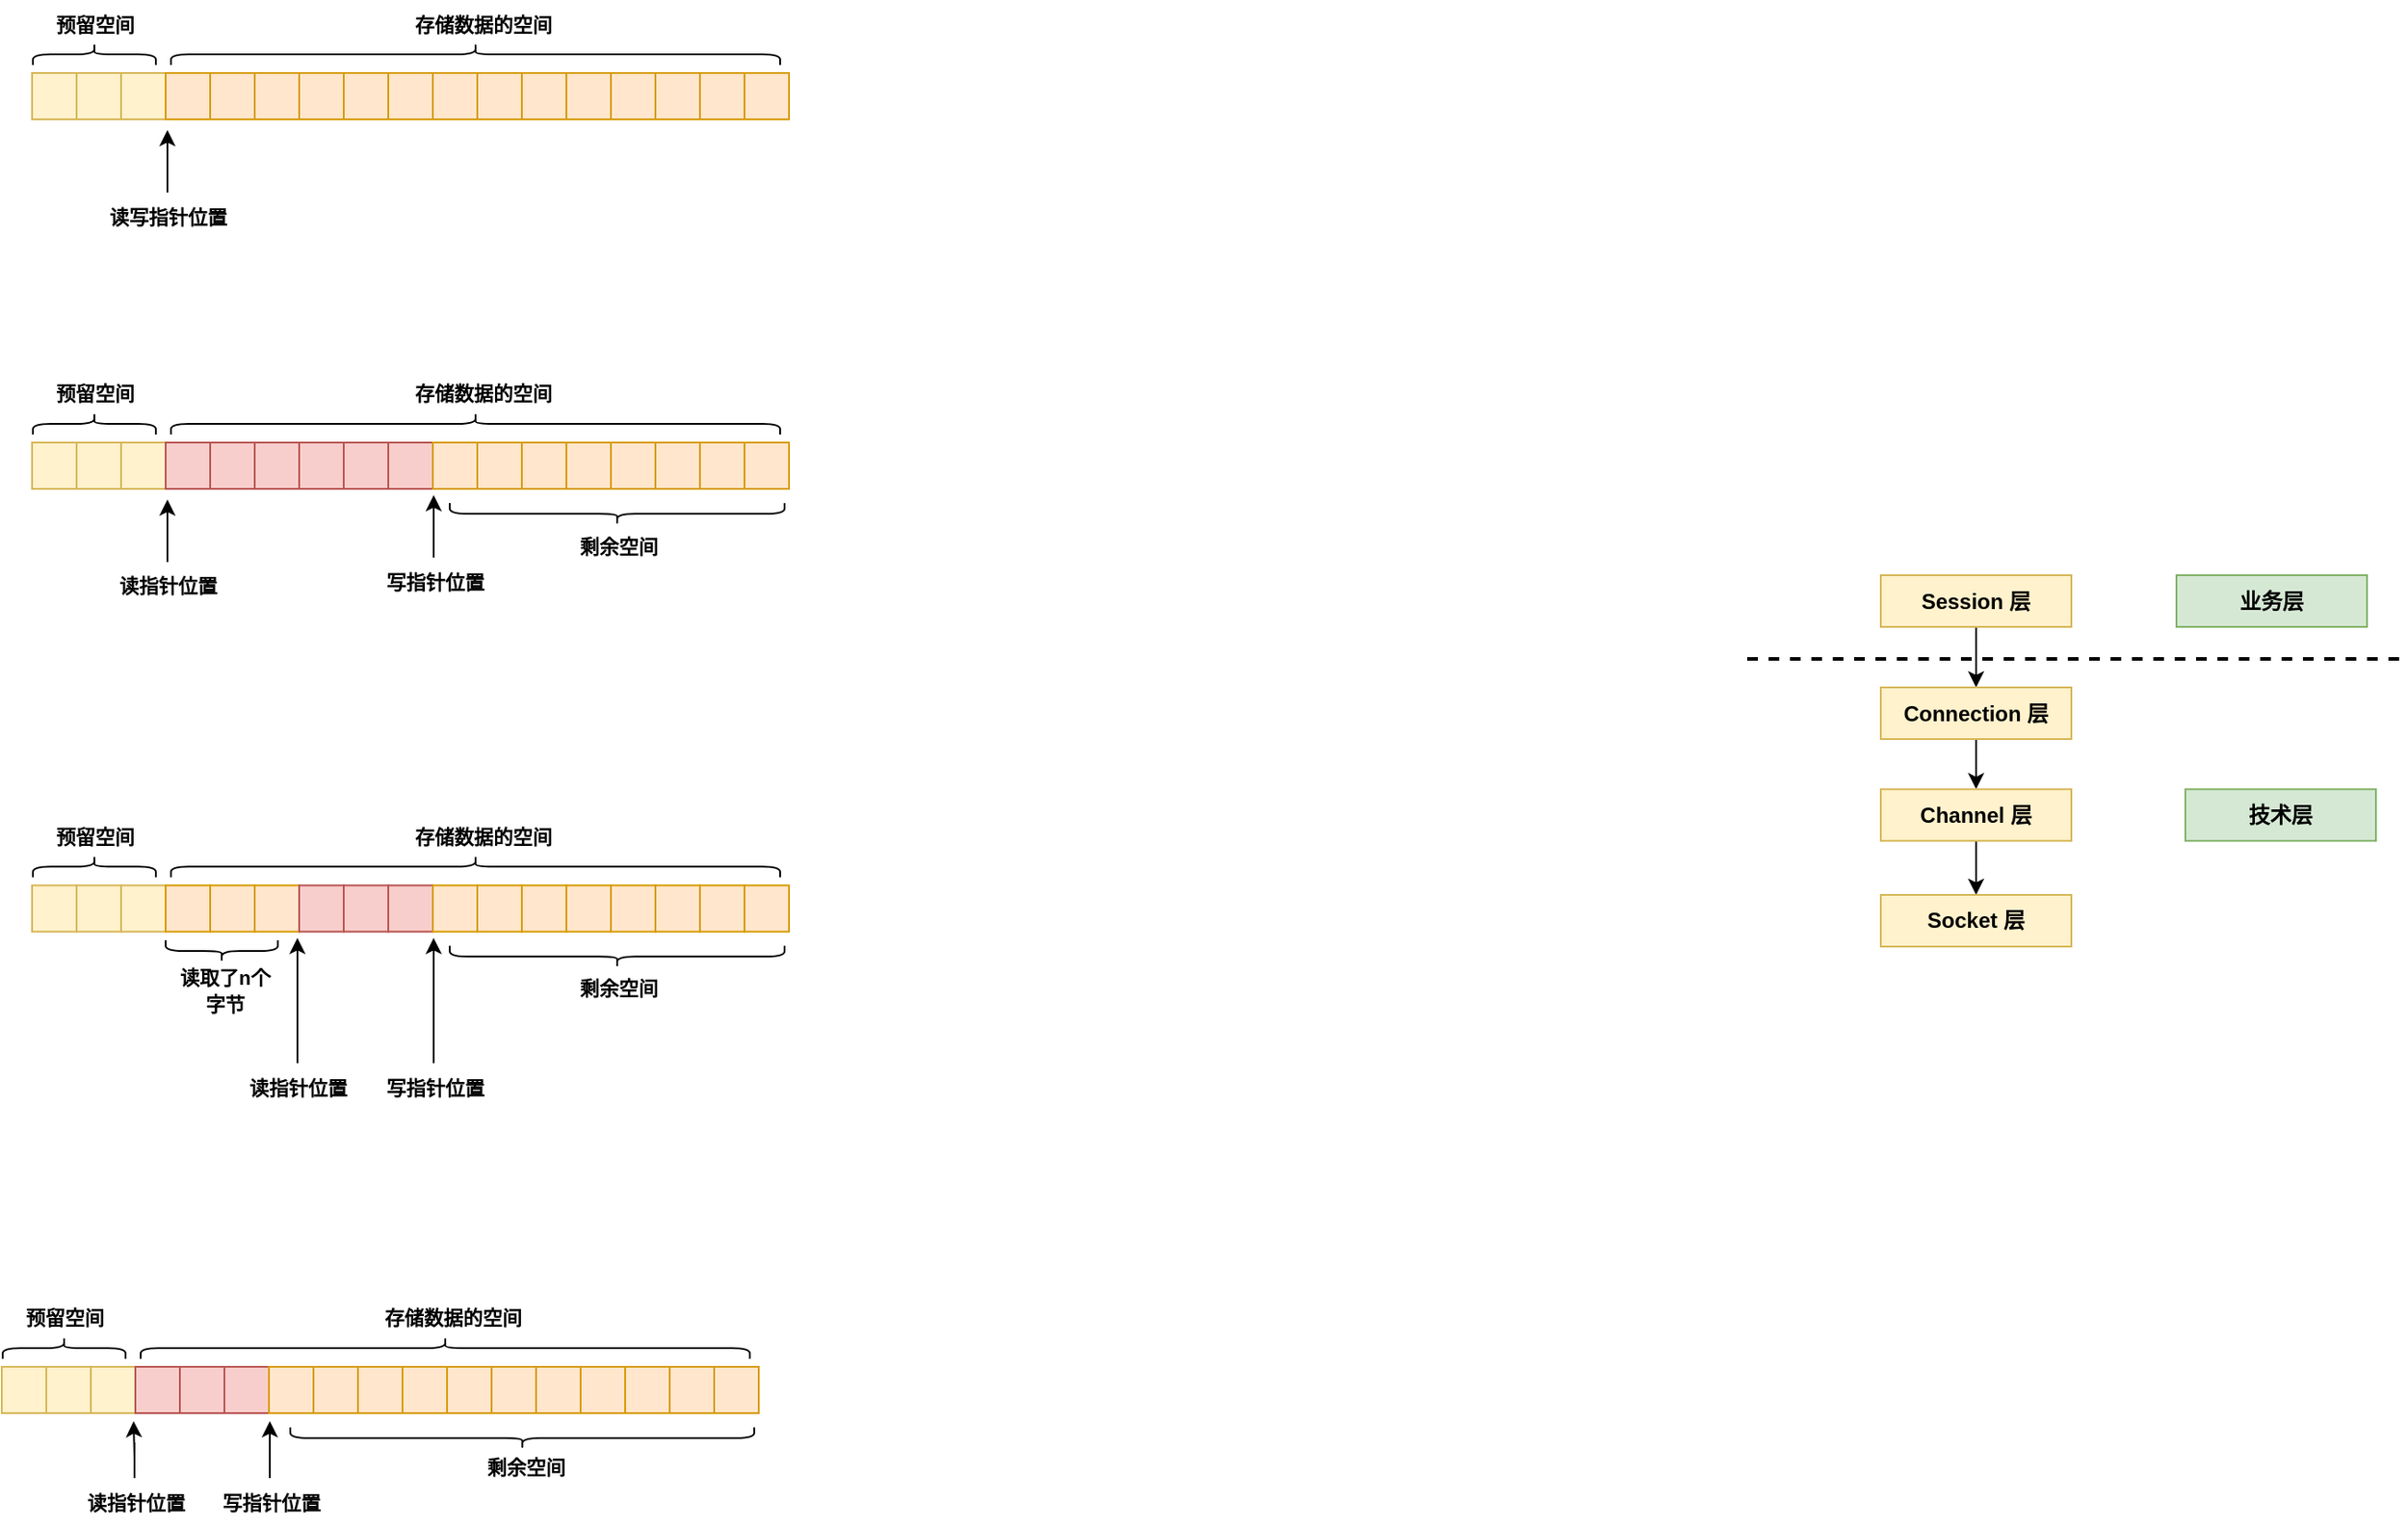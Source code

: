 <mxfile version="21.2.8" type="device">
  <diagram name="第 1 页" id="1JVHX3dj3qAR3kYtQuEN">
    <mxGraphModel dx="863" dy="298" grid="0" gridSize="10" guides="1" tooltips="1" connect="1" arrows="1" fold="1" page="1" pageScale="1" pageWidth="3300" pageHeight="4681" math="0" shadow="0">
      <root>
        <mxCell id="0" />
        <mxCell id="1" parent="0" />
        <mxCell id="-jSbOzoB7YJCZX8cq6Nm-1" value="" style="rounded=0;whiteSpace=wrap;html=1;fillColor=#fff2cc;strokeColor=#d6b656;" parent="1" vertex="1">
          <mxGeometry x="146" y="101" width="25" height="26" as="geometry" />
        </mxCell>
        <mxCell id="-jSbOzoB7YJCZX8cq6Nm-2" value="" style="rounded=0;whiteSpace=wrap;html=1;fillColor=#fff2cc;strokeColor=#d6b656;" parent="1" vertex="1">
          <mxGeometry x="171" y="101" width="25" height="26" as="geometry" />
        </mxCell>
        <mxCell id="-jSbOzoB7YJCZX8cq6Nm-3" value="" style="rounded=0;whiteSpace=wrap;html=1;fillColor=#fff2cc;strokeColor=#d6b656;" parent="1" vertex="1">
          <mxGeometry x="196" y="101" width="25" height="26" as="geometry" />
        </mxCell>
        <mxCell id="-jSbOzoB7YJCZX8cq6Nm-6" value="" style="rounded=0;whiteSpace=wrap;html=1;fillColor=#ffe6cc;strokeColor=#d79b00;" parent="1" vertex="1">
          <mxGeometry x="221" y="101" width="25" height="26" as="geometry" />
        </mxCell>
        <mxCell id="-jSbOzoB7YJCZX8cq6Nm-7" value="" style="rounded=0;whiteSpace=wrap;html=1;fillColor=#ffe6cc;strokeColor=#d79b00;" parent="1" vertex="1">
          <mxGeometry x="246" y="101" width="25" height="26" as="geometry" />
        </mxCell>
        <mxCell id="-jSbOzoB7YJCZX8cq6Nm-8" value="" style="rounded=0;whiteSpace=wrap;html=1;fillColor=#ffe6cc;strokeColor=#d79b00;" parent="1" vertex="1">
          <mxGeometry x="271" y="101" width="25" height="26" as="geometry" />
        </mxCell>
        <mxCell id="-jSbOzoB7YJCZX8cq6Nm-9" value="" style="rounded=0;whiteSpace=wrap;html=1;fillColor=#ffe6cc;strokeColor=#d79b00;" parent="1" vertex="1">
          <mxGeometry x="296" y="101" width="25" height="26" as="geometry" />
        </mxCell>
        <mxCell id="-jSbOzoB7YJCZX8cq6Nm-10" value="" style="rounded=0;whiteSpace=wrap;html=1;fillColor=#ffe6cc;strokeColor=#d79b00;" parent="1" vertex="1">
          <mxGeometry x="321" y="101" width="25" height="26" as="geometry" />
        </mxCell>
        <mxCell id="-jSbOzoB7YJCZX8cq6Nm-11" value="" style="rounded=0;whiteSpace=wrap;html=1;fillColor=#ffe6cc;strokeColor=#d79b00;" parent="1" vertex="1">
          <mxGeometry x="346" y="101" width="25" height="26" as="geometry" />
        </mxCell>
        <mxCell id="-jSbOzoB7YJCZX8cq6Nm-12" value="" style="rounded=0;whiteSpace=wrap;html=1;fillColor=#ffe6cc;strokeColor=#d79b00;" parent="1" vertex="1">
          <mxGeometry x="371" y="101" width="25" height="26" as="geometry" />
        </mxCell>
        <mxCell id="-jSbOzoB7YJCZX8cq6Nm-13" value="" style="rounded=0;whiteSpace=wrap;html=1;fillColor=#ffe6cc;strokeColor=#d79b00;" parent="1" vertex="1">
          <mxGeometry x="396" y="101" width="25" height="26" as="geometry" />
        </mxCell>
        <mxCell id="-jSbOzoB7YJCZX8cq6Nm-14" value="" style="rounded=0;whiteSpace=wrap;html=1;fillColor=#ffe6cc;strokeColor=#d79b00;" parent="1" vertex="1">
          <mxGeometry x="421" y="101" width="25" height="26" as="geometry" />
        </mxCell>
        <mxCell id="-jSbOzoB7YJCZX8cq6Nm-15" value="" style="rounded=0;whiteSpace=wrap;html=1;fillColor=#ffe6cc;strokeColor=#d79b00;" parent="1" vertex="1">
          <mxGeometry x="446" y="101" width="25" height="26" as="geometry" />
        </mxCell>
        <mxCell id="-jSbOzoB7YJCZX8cq6Nm-16" value="" style="rounded=0;whiteSpace=wrap;html=1;fillColor=#ffe6cc;strokeColor=#d79b00;" parent="1" vertex="1">
          <mxGeometry x="471" y="101" width="25" height="26" as="geometry" />
        </mxCell>
        <mxCell id="-jSbOzoB7YJCZX8cq6Nm-17" value="" style="rounded=0;whiteSpace=wrap;html=1;fillColor=#ffe6cc;strokeColor=#d79b00;" parent="1" vertex="1">
          <mxGeometry x="496" y="101" width="25" height="26" as="geometry" />
        </mxCell>
        <mxCell id="-jSbOzoB7YJCZX8cq6Nm-18" value="" style="rounded=0;whiteSpace=wrap;html=1;fillColor=#ffe6cc;strokeColor=#d79b00;" parent="1" vertex="1">
          <mxGeometry x="521" y="101" width="25" height="26" as="geometry" />
        </mxCell>
        <mxCell id="-jSbOzoB7YJCZX8cq6Nm-19" value="" style="rounded=0;whiteSpace=wrap;html=1;fillColor=#ffe6cc;strokeColor=#d79b00;" parent="1" vertex="1">
          <mxGeometry x="546" y="101" width="25" height="26" as="geometry" />
        </mxCell>
        <mxCell id="-jSbOzoB7YJCZX8cq6Nm-23" style="edgeStyle=orthogonalEdgeStyle;rounded=0;orthogonalLoop=1;jettySize=auto;html=1;" parent="1" source="-jSbOzoB7YJCZX8cq6Nm-21" edge="1">
          <mxGeometry relative="1" as="geometry">
            <mxPoint x="222.0" y="133.003" as="targetPoint" />
          </mxGeometry>
        </mxCell>
        <mxCell id="-jSbOzoB7YJCZX8cq6Nm-21" value="&lt;font style=&quot;font-size: 11px;&quot;&gt;&lt;b&gt;读写指针位置&lt;/b&gt;&lt;/font&gt;" style="text;html=1;align=center;verticalAlign=middle;resizable=0;points=[];autosize=1;strokeColor=none;fillColor=none;" parent="1" vertex="1">
          <mxGeometry x="180" y="168.17" width="84" height="27" as="geometry" />
        </mxCell>
        <mxCell id="-jSbOzoB7YJCZX8cq6Nm-24" value="" style="shape=curlyBracket;whiteSpace=wrap;html=1;rounded=1;flipH=1;labelPosition=right;verticalLabelPosition=middle;align=left;verticalAlign=middle;rotation=-90;" parent="1" vertex="1">
          <mxGeometry x="175" y="56" width="12" height="69" as="geometry" />
        </mxCell>
        <mxCell id="-jSbOzoB7YJCZX8cq6Nm-25" value="&lt;b&gt;&lt;font style=&quot;font-size: 11px;&quot;&gt;预留空间&lt;/font&gt;&lt;/b&gt;" style="text;html=1;align=center;verticalAlign=middle;resizable=0;points=[];autosize=1;strokeColor=none;fillColor=none;" parent="1" vertex="1">
          <mxGeometry x="150" y="60" width="62" height="27" as="geometry" />
        </mxCell>
        <mxCell id="-jSbOzoB7YJCZX8cq6Nm-26" value="" style="shape=curlyBracket;whiteSpace=wrap;html=1;rounded=1;flipH=1;labelPosition=right;verticalLabelPosition=middle;align=left;verticalAlign=middle;rotation=-90;" parent="1" vertex="1">
          <mxGeometry x="389" y="-80.5" width="12" height="342" as="geometry" />
        </mxCell>
        <mxCell id="-jSbOzoB7YJCZX8cq6Nm-27" value="&lt;font style=&quot;font-size: 11px;&quot;&gt;&lt;b&gt;存储数据的空间&lt;/b&gt;&lt;/font&gt;" style="text;html=1;align=center;verticalAlign=middle;resizable=0;points=[];autosize=1;strokeColor=none;fillColor=none;" parent="1" vertex="1">
          <mxGeometry x="351" y="60" width="95" height="27" as="geometry" />
        </mxCell>
        <mxCell id="-jSbOzoB7YJCZX8cq6Nm-28" value="" style="rounded=0;whiteSpace=wrap;html=1;fillColor=#fff2cc;strokeColor=#d6b656;" parent="1" vertex="1">
          <mxGeometry x="146" y="308.5" width="25" height="26" as="geometry" />
        </mxCell>
        <mxCell id="-jSbOzoB7YJCZX8cq6Nm-29" value="" style="rounded=0;whiteSpace=wrap;html=1;fillColor=#fff2cc;strokeColor=#d6b656;" parent="1" vertex="1">
          <mxGeometry x="171" y="308.5" width="25" height="26" as="geometry" />
        </mxCell>
        <mxCell id="-jSbOzoB7YJCZX8cq6Nm-30" value="" style="rounded=0;whiteSpace=wrap;html=1;fillColor=#fff2cc;strokeColor=#d6b656;" parent="1" vertex="1">
          <mxGeometry x="196" y="308.5" width="25" height="26" as="geometry" />
        </mxCell>
        <mxCell id="-jSbOzoB7YJCZX8cq6Nm-31" value="" style="rounded=0;whiteSpace=wrap;html=1;fillColor=#f8cecc;strokeColor=#b85450;" parent="1" vertex="1">
          <mxGeometry x="221" y="308.5" width="25" height="26" as="geometry" />
        </mxCell>
        <mxCell id="-jSbOzoB7YJCZX8cq6Nm-32" value="" style="rounded=0;whiteSpace=wrap;html=1;fillColor=#f8cecc;strokeColor=#b85450;" parent="1" vertex="1">
          <mxGeometry x="246" y="308.5" width="25" height="26" as="geometry" />
        </mxCell>
        <mxCell id="-jSbOzoB7YJCZX8cq6Nm-33" value="" style="rounded=0;whiteSpace=wrap;html=1;fillColor=#f8cecc;strokeColor=#b85450;" parent="1" vertex="1">
          <mxGeometry x="271" y="308.5" width="25" height="26" as="geometry" />
        </mxCell>
        <mxCell id="-jSbOzoB7YJCZX8cq6Nm-34" value="" style="rounded=0;whiteSpace=wrap;html=1;fillColor=#f8cecc;strokeColor=#b85450;" parent="1" vertex="1">
          <mxGeometry x="296" y="308.5" width="25" height="26" as="geometry" />
        </mxCell>
        <mxCell id="-jSbOzoB7YJCZX8cq6Nm-35" value="" style="rounded=0;whiteSpace=wrap;html=1;fillColor=#f8cecc;strokeColor=#b85450;" parent="1" vertex="1">
          <mxGeometry x="321" y="308.5" width="25" height="26" as="geometry" />
        </mxCell>
        <mxCell id="-jSbOzoB7YJCZX8cq6Nm-36" value="" style="rounded=0;whiteSpace=wrap;html=1;fillColor=#f8cecc;strokeColor=#b85450;" parent="1" vertex="1">
          <mxGeometry x="346" y="308.5" width="25" height="26" as="geometry" />
        </mxCell>
        <mxCell id="-jSbOzoB7YJCZX8cq6Nm-37" value="" style="rounded=0;whiteSpace=wrap;html=1;fillColor=#ffe6cc;strokeColor=#d79b00;" parent="1" vertex="1">
          <mxGeometry x="371" y="308.5" width="25" height="26" as="geometry" />
        </mxCell>
        <mxCell id="-jSbOzoB7YJCZX8cq6Nm-38" value="" style="rounded=0;whiteSpace=wrap;html=1;fillColor=#ffe6cc;strokeColor=#d79b00;" parent="1" vertex="1">
          <mxGeometry x="396" y="308.5" width="25" height="26" as="geometry" />
        </mxCell>
        <mxCell id="-jSbOzoB7YJCZX8cq6Nm-39" value="" style="rounded=0;whiteSpace=wrap;html=1;fillColor=#ffe6cc;strokeColor=#d79b00;" parent="1" vertex="1">
          <mxGeometry x="421" y="308.5" width="25" height="26" as="geometry" />
        </mxCell>
        <mxCell id="-jSbOzoB7YJCZX8cq6Nm-40" value="" style="rounded=0;whiteSpace=wrap;html=1;fillColor=#ffe6cc;strokeColor=#d79b00;" parent="1" vertex="1">
          <mxGeometry x="446" y="308.5" width="25" height="26" as="geometry" />
        </mxCell>
        <mxCell id="-jSbOzoB7YJCZX8cq6Nm-41" value="" style="rounded=0;whiteSpace=wrap;html=1;fillColor=#ffe6cc;strokeColor=#d79b00;" parent="1" vertex="1">
          <mxGeometry x="471" y="308.5" width="25" height="26" as="geometry" />
        </mxCell>
        <mxCell id="-jSbOzoB7YJCZX8cq6Nm-42" value="" style="rounded=0;whiteSpace=wrap;html=1;fillColor=#ffe6cc;strokeColor=#d79b00;" parent="1" vertex="1">
          <mxGeometry x="496" y="308.5" width="25" height="26" as="geometry" />
        </mxCell>
        <mxCell id="-jSbOzoB7YJCZX8cq6Nm-43" value="" style="rounded=0;whiteSpace=wrap;html=1;fillColor=#ffe6cc;strokeColor=#d79b00;" parent="1" vertex="1">
          <mxGeometry x="521" y="308.5" width="25" height="26" as="geometry" />
        </mxCell>
        <mxCell id="-jSbOzoB7YJCZX8cq6Nm-44" value="" style="rounded=0;whiteSpace=wrap;html=1;fillColor=#ffe6cc;strokeColor=#d79b00;" parent="1" vertex="1">
          <mxGeometry x="546" y="308.5" width="25" height="26" as="geometry" />
        </mxCell>
        <mxCell id="-jSbOzoB7YJCZX8cq6Nm-45" style="edgeStyle=orthogonalEdgeStyle;rounded=0;orthogonalLoop=1;jettySize=auto;html=1;" parent="1" source="-jSbOzoB7YJCZX8cq6Nm-46" edge="1">
          <mxGeometry relative="1" as="geometry">
            <mxPoint x="222.0" y="340.503" as="targetPoint" />
          </mxGeometry>
        </mxCell>
        <mxCell id="-jSbOzoB7YJCZX8cq6Nm-46" value="&lt;font style=&quot;font-size: 11px;&quot;&gt;&lt;b&gt;读指针位置&lt;/b&gt;&lt;/font&gt;" style="text;html=1;align=center;verticalAlign=middle;resizable=0;points=[];autosize=1;strokeColor=none;fillColor=none;" parent="1" vertex="1">
          <mxGeometry x="185.5" y="375.67" width="73" height="27" as="geometry" />
        </mxCell>
        <mxCell id="-jSbOzoB7YJCZX8cq6Nm-47" value="" style="shape=curlyBracket;whiteSpace=wrap;html=1;rounded=1;flipH=1;labelPosition=right;verticalLabelPosition=middle;align=left;verticalAlign=middle;rotation=-90;" parent="1" vertex="1">
          <mxGeometry x="175" y="263.5" width="12" height="69" as="geometry" />
        </mxCell>
        <mxCell id="-jSbOzoB7YJCZX8cq6Nm-48" value="&lt;b&gt;&lt;font style=&quot;font-size: 11px;&quot;&gt;预留空间&lt;/font&gt;&lt;/b&gt;" style="text;html=1;align=center;verticalAlign=middle;resizable=0;points=[];autosize=1;strokeColor=none;fillColor=none;" parent="1" vertex="1">
          <mxGeometry x="150" y="267.5" width="62" height="27" as="geometry" />
        </mxCell>
        <mxCell id="-jSbOzoB7YJCZX8cq6Nm-49" value="" style="shape=curlyBracket;whiteSpace=wrap;html=1;rounded=1;flipH=1;labelPosition=right;verticalLabelPosition=middle;align=left;verticalAlign=middle;rotation=-90;" parent="1" vertex="1">
          <mxGeometry x="389" y="127" width="12" height="342" as="geometry" />
        </mxCell>
        <mxCell id="-jSbOzoB7YJCZX8cq6Nm-50" value="&lt;font style=&quot;font-size: 11px;&quot;&gt;&lt;b&gt;存储数据的空间&lt;/b&gt;&lt;/font&gt;" style="text;html=1;align=center;verticalAlign=middle;resizable=0;points=[];autosize=1;strokeColor=none;fillColor=none;" parent="1" vertex="1">
          <mxGeometry x="351" y="267.5" width="95" height="27" as="geometry" />
        </mxCell>
        <mxCell id="-jSbOzoB7YJCZX8cq6Nm-51" style="edgeStyle=orthogonalEdgeStyle;rounded=0;orthogonalLoop=1;jettySize=auto;html=1;" parent="1" source="-jSbOzoB7YJCZX8cq6Nm-52" edge="1">
          <mxGeometry relative="1" as="geometry">
            <mxPoint x="371.5" y="338.003" as="targetPoint" />
          </mxGeometry>
        </mxCell>
        <mxCell id="-jSbOzoB7YJCZX8cq6Nm-52" value="&lt;font style=&quot;font-size: 11px;&quot;&gt;&lt;b&gt;写指针位置&lt;/b&gt;&lt;/font&gt;" style="text;html=1;align=center;verticalAlign=middle;resizable=0;points=[];autosize=1;strokeColor=none;fillColor=none;" parent="1" vertex="1">
          <mxGeometry x="335" y="373.17" width="73" height="27" as="geometry" />
        </mxCell>
        <mxCell id="-jSbOzoB7YJCZX8cq6Nm-53" value="" style="shape=curlyBracket;whiteSpace=wrap;html=1;rounded=1;flipH=1;labelPosition=right;verticalLabelPosition=middle;align=left;verticalAlign=middle;rotation=90;" parent="1" vertex="1">
          <mxGeometry x="468.5" y="254.5" width="12" height="188" as="geometry" />
        </mxCell>
        <mxCell id="-jSbOzoB7YJCZX8cq6Nm-56" value="&lt;font style=&quot;font-size: 11px;&quot;&gt;&lt;b&gt;剩余空间&lt;/b&gt;&lt;/font&gt;" style="text;html=1;align=center;verticalAlign=middle;resizable=0;points=[];autosize=1;strokeColor=none;fillColor=none;" parent="1" vertex="1">
          <mxGeometry x="443.5" y="353" width="62" height="27" as="geometry" />
        </mxCell>
        <mxCell id="-jSbOzoB7YJCZX8cq6Nm-57" value="" style="rounded=0;whiteSpace=wrap;html=1;fillColor=#fff2cc;strokeColor=#d6b656;" parent="1" vertex="1">
          <mxGeometry x="146" y="557.17" width="25" height="26" as="geometry" />
        </mxCell>
        <mxCell id="-jSbOzoB7YJCZX8cq6Nm-58" value="" style="rounded=0;whiteSpace=wrap;html=1;fillColor=#fff2cc;strokeColor=#d6b656;" parent="1" vertex="1">
          <mxGeometry x="171" y="557.17" width="25" height="26" as="geometry" />
        </mxCell>
        <mxCell id="-jSbOzoB7YJCZX8cq6Nm-59" value="" style="rounded=0;whiteSpace=wrap;html=1;fillColor=#fff2cc;strokeColor=#d6b656;" parent="1" vertex="1">
          <mxGeometry x="196" y="557.17" width="25" height="26" as="geometry" />
        </mxCell>
        <mxCell id="-jSbOzoB7YJCZX8cq6Nm-60" value="" style="rounded=0;whiteSpace=wrap;html=1;fillColor=#ffe6cc;strokeColor=#d79b00;" parent="1" vertex="1">
          <mxGeometry x="221" y="557.17" width="25" height="26" as="geometry" />
        </mxCell>
        <mxCell id="-jSbOzoB7YJCZX8cq6Nm-61" value="" style="rounded=0;whiteSpace=wrap;html=1;fillColor=#ffe6cc;strokeColor=#d79b00;" parent="1" vertex="1">
          <mxGeometry x="246" y="557.17" width="25" height="26" as="geometry" />
        </mxCell>
        <mxCell id="-jSbOzoB7YJCZX8cq6Nm-62" value="" style="rounded=0;whiteSpace=wrap;html=1;fillColor=#ffe6cc;strokeColor=#d79b00;" parent="1" vertex="1">
          <mxGeometry x="271" y="557.17" width="25" height="26" as="geometry" />
        </mxCell>
        <mxCell id="-jSbOzoB7YJCZX8cq6Nm-63" value="" style="rounded=0;whiteSpace=wrap;html=1;fillColor=#f8cecc;strokeColor=#b85450;" parent="1" vertex="1">
          <mxGeometry x="296" y="557.17" width="25" height="26" as="geometry" />
        </mxCell>
        <mxCell id="-jSbOzoB7YJCZX8cq6Nm-64" value="" style="rounded=0;whiteSpace=wrap;html=1;fillColor=#f8cecc;strokeColor=#b85450;" parent="1" vertex="1">
          <mxGeometry x="321" y="557.17" width="25" height="26" as="geometry" />
        </mxCell>
        <mxCell id="-jSbOzoB7YJCZX8cq6Nm-65" value="" style="rounded=0;whiteSpace=wrap;html=1;fillColor=#f8cecc;strokeColor=#b85450;" parent="1" vertex="1">
          <mxGeometry x="346" y="557.17" width="25" height="26" as="geometry" />
        </mxCell>
        <mxCell id="-jSbOzoB7YJCZX8cq6Nm-66" value="" style="rounded=0;whiteSpace=wrap;html=1;fillColor=#ffe6cc;strokeColor=#d79b00;" parent="1" vertex="1">
          <mxGeometry x="371" y="557.17" width="25" height="26" as="geometry" />
        </mxCell>
        <mxCell id="-jSbOzoB7YJCZX8cq6Nm-67" value="" style="rounded=0;whiteSpace=wrap;html=1;fillColor=#ffe6cc;strokeColor=#d79b00;" parent="1" vertex="1">
          <mxGeometry x="396" y="557.17" width="25" height="26" as="geometry" />
        </mxCell>
        <mxCell id="-jSbOzoB7YJCZX8cq6Nm-68" value="" style="rounded=0;whiteSpace=wrap;html=1;fillColor=#ffe6cc;strokeColor=#d79b00;" parent="1" vertex="1">
          <mxGeometry x="421" y="557.17" width="25" height="26" as="geometry" />
        </mxCell>
        <mxCell id="-jSbOzoB7YJCZX8cq6Nm-69" value="" style="rounded=0;whiteSpace=wrap;html=1;fillColor=#ffe6cc;strokeColor=#d79b00;" parent="1" vertex="1">
          <mxGeometry x="446" y="557.17" width="25" height="26" as="geometry" />
        </mxCell>
        <mxCell id="-jSbOzoB7YJCZX8cq6Nm-70" value="" style="rounded=0;whiteSpace=wrap;html=1;fillColor=#ffe6cc;strokeColor=#d79b00;" parent="1" vertex="1">
          <mxGeometry x="471" y="557.17" width="25" height="26" as="geometry" />
        </mxCell>
        <mxCell id="-jSbOzoB7YJCZX8cq6Nm-71" value="" style="rounded=0;whiteSpace=wrap;html=1;fillColor=#ffe6cc;strokeColor=#d79b00;" parent="1" vertex="1">
          <mxGeometry x="496" y="557.17" width="25" height="26" as="geometry" />
        </mxCell>
        <mxCell id="-jSbOzoB7YJCZX8cq6Nm-72" value="" style="rounded=0;whiteSpace=wrap;html=1;fillColor=#ffe6cc;strokeColor=#d79b00;" parent="1" vertex="1">
          <mxGeometry x="521" y="557.17" width="25" height="26" as="geometry" />
        </mxCell>
        <mxCell id="-jSbOzoB7YJCZX8cq6Nm-73" value="" style="rounded=0;whiteSpace=wrap;html=1;fillColor=#ffe6cc;strokeColor=#d79b00;" parent="1" vertex="1">
          <mxGeometry x="546" y="557.17" width="25" height="26" as="geometry" />
        </mxCell>
        <mxCell id="-jSbOzoB7YJCZX8cq6Nm-74" style="edgeStyle=orthogonalEdgeStyle;rounded=0;orthogonalLoop=1;jettySize=auto;html=1;" parent="1" source="-jSbOzoB7YJCZX8cq6Nm-75" edge="1">
          <mxGeometry relative="1" as="geometry">
            <mxPoint x="295.0" y="586.673" as="targetPoint" />
          </mxGeometry>
        </mxCell>
        <mxCell id="-jSbOzoB7YJCZX8cq6Nm-75" value="&lt;font style=&quot;font-size: 11px;&quot;&gt;&lt;b&gt;读指针位置&lt;/b&gt;&lt;/font&gt;" style="text;html=1;align=center;verticalAlign=middle;resizable=0;points=[];autosize=1;strokeColor=none;fillColor=none;" parent="1" vertex="1">
          <mxGeometry x="258.5" y="657.0" width="73" height="27" as="geometry" />
        </mxCell>
        <mxCell id="-jSbOzoB7YJCZX8cq6Nm-76" value="" style="shape=curlyBracket;whiteSpace=wrap;html=1;rounded=1;flipH=1;labelPosition=right;verticalLabelPosition=middle;align=left;verticalAlign=middle;rotation=-90;" parent="1" vertex="1">
          <mxGeometry x="175" y="512.17" width="12" height="69" as="geometry" />
        </mxCell>
        <mxCell id="-jSbOzoB7YJCZX8cq6Nm-77" value="&lt;b&gt;&lt;font style=&quot;font-size: 11px;&quot;&gt;预留空间&lt;/font&gt;&lt;/b&gt;" style="text;html=1;align=center;verticalAlign=middle;resizable=0;points=[];autosize=1;strokeColor=none;fillColor=none;" parent="1" vertex="1">
          <mxGeometry x="150" y="516.17" width="62" height="27" as="geometry" />
        </mxCell>
        <mxCell id="-jSbOzoB7YJCZX8cq6Nm-78" value="" style="shape=curlyBracket;whiteSpace=wrap;html=1;rounded=1;flipH=1;labelPosition=right;verticalLabelPosition=middle;align=left;verticalAlign=middle;rotation=-90;" parent="1" vertex="1">
          <mxGeometry x="389" y="375.67" width="12" height="342" as="geometry" />
        </mxCell>
        <mxCell id="-jSbOzoB7YJCZX8cq6Nm-79" value="&lt;font style=&quot;font-size: 11px;&quot;&gt;&lt;b&gt;存储数据的空间&lt;/b&gt;&lt;/font&gt;" style="text;html=1;align=center;verticalAlign=middle;resizable=0;points=[];autosize=1;strokeColor=none;fillColor=none;" parent="1" vertex="1">
          <mxGeometry x="351" y="516.17" width="95" height="27" as="geometry" />
        </mxCell>
        <mxCell id="-jSbOzoB7YJCZX8cq6Nm-80" style="edgeStyle=orthogonalEdgeStyle;rounded=0;orthogonalLoop=1;jettySize=auto;html=1;" parent="1" source="-jSbOzoB7YJCZX8cq6Nm-81" edge="1">
          <mxGeometry relative="1" as="geometry">
            <mxPoint x="371.5" y="586.673" as="targetPoint" />
          </mxGeometry>
        </mxCell>
        <mxCell id="-jSbOzoB7YJCZX8cq6Nm-81" value="&lt;font style=&quot;font-size: 11px;&quot;&gt;&lt;b&gt;写指针位置&lt;/b&gt;&lt;/font&gt;" style="text;html=1;align=center;verticalAlign=middle;resizable=0;points=[];autosize=1;strokeColor=none;fillColor=none;" parent="1" vertex="1">
          <mxGeometry x="335" y="657.0" width="73" height="27" as="geometry" />
        </mxCell>
        <mxCell id="-jSbOzoB7YJCZX8cq6Nm-82" value="" style="shape=curlyBracket;whiteSpace=wrap;html=1;rounded=1;flipH=1;labelPosition=right;verticalLabelPosition=middle;align=left;verticalAlign=middle;rotation=90;" parent="1" vertex="1">
          <mxGeometry x="468.5" y="503.17" width="12" height="188" as="geometry" />
        </mxCell>
        <mxCell id="-jSbOzoB7YJCZX8cq6Nm-83" value="&lt;font style=&quot;font-size: 11px;&quot;&gt;&lt;b&gt;剩余空间&lt;/b&gt;&lt;/font&gt;" style="text;html=1;align=center;verticalAlign=middle;resizable=0;points=[];autosize=1;strokeColor=none;fillColor=none;" parent="1" vertex="1">
          <mxGeometry x="443.5" y="601.67" width="62" height="27" as="geometry" />
        </mxCell>
        <mxCell id="-jSbOzoB7YJCZX8cq6Nm-84" value="" style="shape=curlyBracket;whiteSpace=wrap;html=1;rounded=1;flipH=1;labelPosition=right;verticalLabelPosition=middle;align=left;verticalAlign=middle;rotation=90;" parent="1" vertex="1">
          <mxGeometry x="246.5" y="562.5" width="12" height="63" as="geometry" />
        </mxCell>
        <mxCell id="-jSbOzoB7YJCZX8cq6Nm-85" value="&lt;font style=&quot;font-size: 11px;&quot;&gt;&lt;b&gt;读取了n个&lt;br&gt;字节&lt;/b&gt;&lt;/font&gt;" style="text;html=1;align=center;verticalAlign=middle;resizable=0;points=[];autosize=1;strokeColor=none;fillColor=none;" parent="1" vertex="1">
          <mxGeometry x="219" y="594.67" width="69" height="42" as="geometry" />
        </mxCell>
        <mxCell id="-jSbOzoB7YJCZX8cq6Nm-86" value="" style="rounded=0;whiteSpace=wrap;html=1;fillColor=#fff2cc;strokeColor=#d6b656;" parent="1" vertex="1">
          <mxGeometry x="129" y="827.5" width="25" height="26" as="geometry" />
        </mxCell>
        <mxCell id="-jSbOzoB7YJCZX8cq6Nm-87" value="" style="rounded=0;whiteSpace=wrap;html=1;fillColor=#fff2cc;strokeColor=#d6b656;" parent="1" vertex="1">
          <mxGeometry x="154" y="827.5" width="25" height="26" as="geometry" />
        </mxCell>
        <mxCell id="-jSbOzoB7YJCZX8cq6Nm-88" value="" style="rounded=0;whiteSpace=wrap;html=1;fillColor=#fff2cc;strokeColor=#d6b656;" parent="1" vertex="1">
          <mxGeometry x="179" y="827.5" width="25" height="26" as="geometry" />
        </mxCell>
        <mxCell id="-jSbOzoB7YJCZX8cq6Nm-89" value="" style="rounded=0;whiteSpace=wrap;html=1;fillColor=#f8cecc;strokeColor=#b85450;" parent="1" vertex="1">
          <mxGeometry x="204" y="827.5" width="25" height="26" as="geometry" />
        </mxCell>
        <mxCell id="-jSbOzoB7YJCZX8cq6Nm-90" value="" style="rounded=0;whiteSpace=wrap;html=1;fillColor=#f8cecc;strokeColor=#b85450;" parent="1" vertex="1">
          <mxGeometry x="229" y="827.5" width="25" height="26" as="geometry" />
        </mxCell>
        <mxCell id="-jSbOzoB7YJCZX8cq6Nm-91" value="" style="rounded=0;whiteSpace=wrap;html=1;fillColor=#f8cecc;strokeColor=#b85450;" parent="1" vertex="1">
          <mxGeometry x="254" y="827.5" width="25" height="26" as="geometry" />
        </mxCell>
        <mxCell id="-jSbOzoB7YJCZX8cq6Nm-92" value="" style="rounded=0;whiteSpace=wrap;html=1;fillColor=#ffe6cc;strokeColor=#d79b00;" parent="1" vertex="1">
          <mxGeometry x="279" y="827.5" width="25" height="26" as="geometry" />
        </mxCell>
        <mxCell id="-jSbOzoB7YJCZX8cq6Nm-93" value="" style="rounded=0;whiteSpace=wrap;html=1;fillColor=#ffe6cc;strokeColor=#d79b00;" parent="1" vertex="1">
          <mxGeometry x="304" y="827.5" width="25" height="26" as="geometry" />
        </mxCell>
        <mxCell id="-jSbOzoB7YJCZX8cq6Nm-94" value="" style="rounded=0;whiteSpace=wrap;html=1;fillColor=#ffe6cc;strokeColor=#d79b00;" parent="1" vertex="1">
          <mxGeometry x="329" y="827.5" width="25" height="26" as="geometry" />
        </mxCell>
        <mxCell id="-jSbOzoB7YJCZX8cq6Nm-95" value="" style="rounded=0;whiteSpace=wrap;html=1;fillColor=#ffe6cc;strokeColor=#d79b00;" parent="1" vertex="1">
          <mxGeometry x="354" y="827.5" width="25" height="26" as="geometry" />
        </mxCell>
        <mxCell id="-jSbOzoB7YJCZX8cq6Nm-96" value="" style="rounded=0;whiteSpace=wrap;html=1;fillColor=#ffe6cc;strokeColor=#d79b00;" parent="1" vertex="1">
          <mxGeometry x="379" y="827.5" width="25" height="26" as="geometry" />
        </mxCell>
        <mxCell id="-jSbOzoB7YJCZX8cq6Nm-97" value="" style="rounded=0;whiteSpace=wrap;html=1;fillColor=#ffe6cc;strokeColor=#d79b00;" parent="1" vertex="1">
          <mxGeometry x="404" y="827.5" width="25" height="26" as="geometry" />
        </mxCell>
        <mxCell id="-jSbOzoB7YJCZX8cq6Nm-98" value="" style="rounded=0;whiteSpace=wrap;html=1;fillColor=#ffe6cc;strokeColor=#d79b00;" parent="1" vertex="1">
          <mxGeometry x="429" y="827.5" width="25" height="26" as="geometry" />
        </mxCell>
        <mxCell id="-jSbOzoB7YJCZX8cq6Nm-99" value="" style="rounded=0;whiteSpace=wrap;html=1;fillColor=#ffe6cc;strokeColor=#d79b00;" parent="1" vertex="1">
          <mxGeometry x="454" y="827.5" width="25" height="26" as="geometry" />
        </mxCell>
        <mxCell id="-jSbOzoB7YJCZX8cq6Nm-100" value="" style="rounded=0;whiteSpace=wrap;html=1;fillColor=#ffe6cc;strokeColor=#d79b00;" parent="1" vertex="1">
          <mxGeometry x="479" y="827.5" width="25" height="26" as="geometry" />
        </mxCell>
        <mxCell id="-jSbOzoB7YJCZX8cq6Nm-101" value="" style="rounded=0;whiteSpace=wrap;html=1;fillColor=#ffe6cc;strokeColor=#d79b00;" parent="1" vertex="1">
          <mxGeometry x="504" y="827.5" width="25" height="26" as="geometry" />
        </mxCell>
        <mxCell id="-jSbOzoB7YJCZX8cq6Nm-102" value="" style="rounded=0;whiteSpace=wrap;html=1;fillColor=#ffe6cc;strokeColor=#d79b00;" parent="1" vertex="1">
          <mxGeometry x="529" y="827.5" width="25" height="26" as="geometry" />
        </mxCell>
        <mxCell id="-jSbOzoB7YJCZX8cq6Nm-103" style="edgeStyle=orthogonalEdgeStyle;rounded=0;orthogonalLoop=1;jettySize=auto;html=1;" parent="1" source="-jSbOzoB7YJCZX8cq6Nm-104" edge="1">
          <mxGeometry relative="1" as="geometry">
            <mxPoint x="203.0" y="858.003" as="targetPoint" />
          </mxGeometry>
        </mxCell>
        <mxCell id="-jSbOzoB7YJCZX8cq6Nm-104" value="&lt;font style=&quot;font-size: 11px;&quot;&gt;&lt;b&gt;读指针位置&lt;/b&gt;&lt;/font&gt;" style="text;html=1;align=center;verticalAlign=middle;resizable=0;points=[];autosize=1;strokeColor=none;fillColor=none;" parent="1" vertex="1">
          <mxGeometry x="167" y="890.0" width="73" height="27" as="geometry" />
        </mxCell>
        <mxCell id="-jSbOzoB7YJCZX8cq6Nm-105" value="" style="shape=curlyBracket;whiteSpace=wrap;html=1;rounded=1;flipH=1;labelPosition=right;verticalLabelPosition=middle;align=left;verticalAlign=middle;rotation=-90;" parent="1" vertex="1">
          <mxGeometry x="158" y="782.5" width="12" height="69" as="geometry" />
        </mxCell>
        <mxCell id="-jSbOzoB7YJCZX8cq6Nm-106" value="&lt;b&gt;&lt;font style=&quot;font-size: 11px;&quot;&gt;预留空间&lt;/font&gt;&lt;/b&gt;" style="text;html=1;align=center;verticalAlign=middle;resizable=0;points=[];autosize=1;strokeColor=none;fillColor=none;" parent="1" vertex="1">
          <mxGeometry x="133" y="786.5" width="62" height="27" as="geometry" />
        </mxCell>
        <mxCell id="-jSbOzoB7YJCZX8cq6Nm-107" value="" style="shape=curlyBracket;whiteSpace=wrap;html=1;rounded=1;flipH=1;labelPosition=right;verticalLabelPosition=middle;align=left;verticalAlign=middle;rotation=-90;" parent="1" vertex="1">
          <mxGeometry x="372" y="646" width="12" height="342" as="geometry" />
        </mxCell>
        <mxCell id="-jSbOzoB7YJCZX8cq6Nm-108" value="&lt;font style=&quot;font-size: 11px;&quot;&gt;&lt;b&gt;存储数据的空间&lt;/b&gt;&lt;/font&gt;" style="text;html=1;align=center;verticalAlign=middle;resizable=0;points=[];autosize=1;strokeColor=none;fillColor=none;" parent="1" vertex="1">
          <mxGeometry x="334" y="786.5" width="95" height="27" as="geometry" />
        </mxCell>
        <mxCell id="-jSbOzoB7YJCZX8cq6Nm-109" style="edgeStyle=orthogonalEdgeStyle;rounded=0;orthogonalLoop=1;jettySize=auto;html=1;" parent="1" source="-jSbOzoB7YJCZX8cq6Nm-110" edge="1">
          <mxGeometry relative="1" as="geometry">
            <mxPoint x="279.5" y="858.003" as="targetPoint" />
          </mxGeometry>
        </mxCell>
        <mxCell id="-jSbOzoB7YJCZX8cq6Nm-110" value="&lt;font style=&quot;font-size: 11px;&quot;&gt;&lt;b&gt;写指针位置&lt;/b&gt;&lt;/font&gt;" style="text;html=1;align=center;verticalAlign=middle;resizable=0;points=[];autosize=1;strokeColor=none;fillColor=none;" parent="1" vertex="1">
          <mxGeometry x="243" y="890.0" width="73" height="27" as="geometry" />
        </mxCell>
        <mxCell id="-jSbOzoB7YJCZX8cq6Nm-111" value="" style="shape=curlyBracket;whiteSpace=wrap;html=1;rounded=1;flipH=1;labelPosition=right;verticalLabelPosition=middle;align=left;verticalAlign=middle;rotation=90;" parent="1" vertex="1">
          <mxGeometry x="415.25" y="737.25" width="12" height="260.5" as="geometry" />
        </mxCell>
        <mxCell id="-jSbOzoB7YJCZX8cq6Nm-112" value="&lt;font style=&quot;font-size: 11px;&quot;&gt;&lt;b&gt;剩余空间&lt;/b&gt;&lt;/font&gt;" style="text;html=1;align=center;verticalAlign=middle;resizable=0;points=[];autosize=1;strokeColor=none;fillColor=none;" parent="1" vertex="1">
          <mxGeometry x="392" y="870" width="62" height="27" as="geometry" />
        </mxCell>
        <mxCell id="_KclPP-gFgr0OXx7YHus-8" style="edgeStyle=orthogonalEdgeStyle;rounded=0;orthogonalLoop=1;jettySize=auto;html=1;entryX=0.5;entryY=0;entryDx=0;entryDy=0;" edge="1" parent="1" source="_KclPP-gFgr0OXx7YHus-1" target="_KclPP-gFgr0OXx7YHus-2">
          <mxGeometry relative="1" as="geometry" />
        </mxCell>
        <mxCell id="_KclPP-gFgr0OXx7YHus-1" value="&lt;b&gt;Session 层&lt;/b&gt;" style="rounded=0;whiteSpace=wrap;html=1;fillColor=#fff2cc;strokeColor=#d6b656;" vertex="1" parent="1">
          <mxGeometry x="1184" y="383" width="107" height="29" as="geometry" />
        </mxCell>
        <mxCell id="_KclPP-gFgr0OXx7YHus-9" style="edgeStyle=orthogonalEdgeStyle;rounded=0;orthogonalLoop=1;jettySize=auto;html=1;entryX=0.5;entryY=0;entryDx=0;entryDy=0;" edge="1" parent="1" source="_KclPP-gFgr0OXx7YHus-2" target="_KclPP-gFgr0OXx7YHus-3">
          <mxGeometry relative="1" as="geometry" />
        </mxCell>
        <mxCell id="_KclPP-gFgr0OXx7YHus-2" value="&lt;b&gt;Connection 层&lt;/b&gt;" style="rounded=0;whiteSpace=wrap;html=1;fillColor=#fff2cc;strokeColor=#d6b656;" vertex="1" parent="1">
          <mxGeometry x="1184" y="446" width="107" height="29" as="geometry" />
        </mxCell>
        <mxCell id="_KclPP-gFgr0OXx7YHus-10" style="edgeStyle=orthogonalEdgeStyle;rounded=0;orthogonalLoop=1;jettySize=auto;html=1;" edge="1" parent="1" source="_KclPP-gFgr0OXx7YHus-3" target="_KclPP-gFgr0OXx7YHus-4">
          <mxGeometry relative="1" as="geometry" />
        </mxCell>
        <mxCell id="_KclPP-gFgr0OXx7YHus-3" value="&lt;b&gt;Channel 层&lt;/b&gt;" style="rounded=0;whiteSpace=wrap;html=1;fillColor=#fff2cc;strokeColor=#d6b656;" vertex="1" parent="1">
          <mxGeometry x="1184" y="503.17" width="107" height="29" as="geometry" />
        </mxCell>
        <mxCell id="_KclPP-gFgr0OXx7YHus-4" value="&lt;b&gt;Socket 层&lt;/b&gt;" style="rounded=0;whiteSpace=wrap;html=1;fillColor=#fff2cc;strokeColor=#d6b656;" vertex="1" parent="1">
          <mxGeometry x="1184" y="562.5" width="107" height="29" as="geometry" />
        </mxCell>
        <mxCell id="_KclPP-gFgr0OXx7YHus-5" value="" style="endArrow=none;dashed=1;html=1;strokeWidth=2;rounded=0;" edge="1" parent="1">
          <mxGeometry width="50" height="50" relative="1" as="geometry">
            <mxPoint x="1109" y="430" as="sourcePoint" />
            <mxPoint x="1477" y="430" as="targetPoint" />
          </mxGeometry>
        </mxCell>
        <mxCell id="_KclPP-gFgr0OXx7YHus-6" value="&lt;b&gt;业务层&lt;/b&gt;" style="rounded=0;whiteSpace=wrap;html=1;fillColor=#d5e8d4;strokeColor=#82b366;" vertex="1" parent="1">
          <mxGeometry x="1350" y="383" width="107" height="29" as="geometry" />
        </mxCell>
        <mxCell id="_KclPP-gFgr0OXx7YHus-7" value="&lt;b&gt;技术层&lt;/b&gt;" style="rounded=0;whiteSpace=wrap;html=1;fillColor=#d5e8d4;strokeColor=#82b366;" vertex="1" parent="1">
          <mxGeometry x="1355" y="503.17" width="107" height="29" as="geometry" />
        </mxCell>
      </root>
    </mxGraphModel>
  </diagram>
</mxfile>
